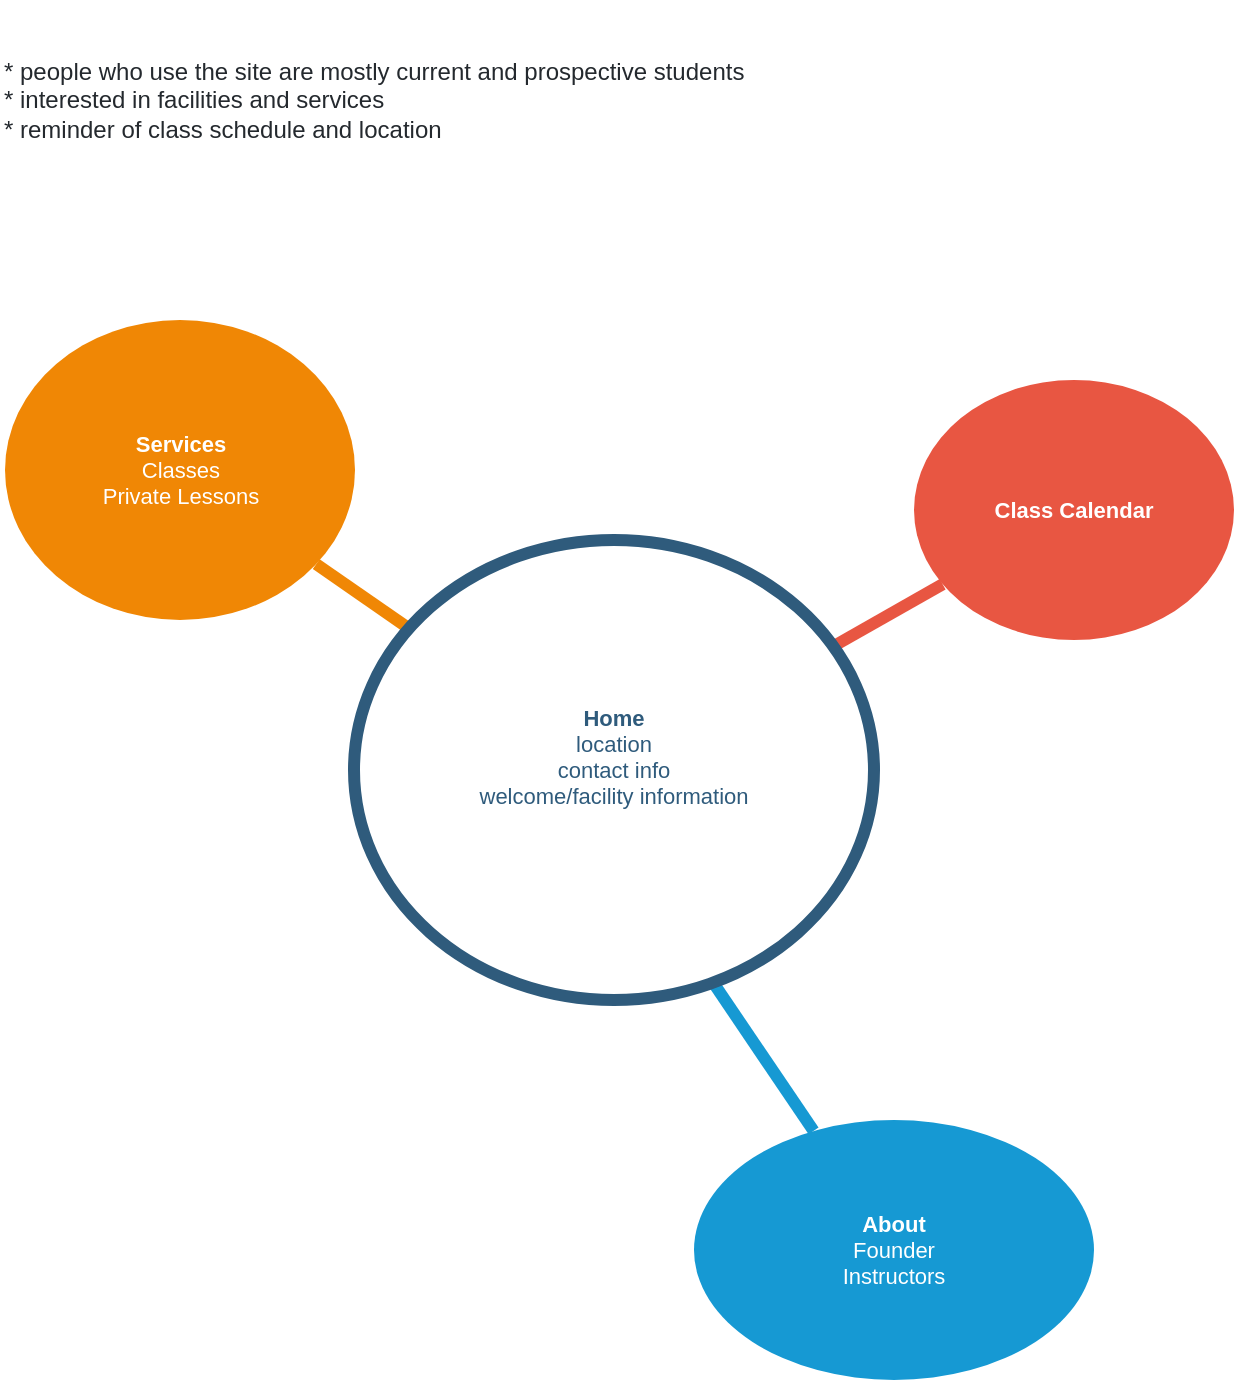 <mxfile version="12.3.6" type="device" pages="5"><diagram id="L84IyzjL10OnU8BNEAOn" name="Sitemap"><mxGraphModel dx="1422" dy="762" grid="1" gridSize="10" guides="1" tooltips="1" connect="1" arrows="1" fold="1" page="1" pageScale="1" pageWidth="1100" pageHeight="850" math="0" shadow="0"><root><mxCell id="8DNCLISw1m481xg_dpRJ-0"/><mxCell id="8DNCLISw1m481xg_dpRJ-1" parent="8DNCLISw1m481xg_dpRJ-0"/><mxCell id="8DNCLISw1m481xg_dpRJ-2" value="&lt;font style=&quot;font-size: 11px&quot;&gt;&lt;span style=&quot;font-size: 11px&quot;&gt;&lt;b&gt;About&lt;/b&gt;&lt;/span&gt;&lt;br style=&quot;font-size: 11px&quot;&gt;&lt;font style=&quot;font-size: 11px&quot;&gt;Founder&lt;/font&gt;&lt;br style=&quot;font-size: 11px&quot;&gt;&lt;font style=&quot;font-size: 11px&quot;&gt;Instructors&lt;/font&gt;&lt;br style=&quot;font-size: 11px&quot;&gt;&lt;/font&gt;" style="ellipse;whiteSpace=wrap;html=1;shadow=0;fontFamily=Helvetica;fontSize=11;fontColor=#FFFFFF;align=center;strokeWidth=3;fillColor=#1699D3;strokeColor=none;" parent="8DNCLISw1m481xg_dpRJ-1" vertex="1"><mxGeometry x="587" y="600" width="200" height="130" as="geometry"/></mxCell><mxCell id="8DNCLISw1m481xg_dpRJ-3" value="&lt;font style=&quot;font-size: 11px&quot;&gt;&lt;b&gt;Services&lt;/b&gt;&lt;/font&gt;&lt;br style=&quot;font-size: 11px&quot;&gt;Classes&lt;br style=&quot;font-size: 11px&quot;&gt;Private Lessons" style="ellipse;whiteSpace=wrap;html=1;shadow=0;fontFamily=Helvetica;fontSize=11;fontColor=#FFFFFF;align=center;strokeWidth=3;fillColor=#F08705;strokeColor=none;gradientColor=none;" parent="8DNCLISw1m481xg_dpRJ-1" vertex="1"><mxGeometry x="242.5" y="200" width="175" height="150" as="geometry"/></mxCell><mxCell id="8DNCLISw1m481xg_dpRJ-4" value="&lt;font style=&quot;font-size: 11px&quot;&gt;&lt;b&gt;Class Calendar&lt;/b&gt;&lt;/font&gt;" style="ellipse;whiteSpace=wrap;html=1;shadow=0;fontFamily=Helvetica;fontSize=11;fontColor=#FFFFFF;align=center;strokeWidth=3;fillColor=#E85642;strokeColor=none;" parent="8DNCLISw1m481xg_dpRJ-1" vertex="1"><mxGeometry x="697" y="230" width="160" height="130" as="geometry"/></mxCell><mxCell id="8DNCLISw1m481xg_dpRJ-5" style="endArrow=none;strokeWidth=6;strokeColor=#1699D3;html=1;fontSize=11;" parent="8DNCLISw1m481xg_dpRJ-1" target="8DNCLISw1m481xg_dpRJ-2" edge="1"><mxGeometry relative="1" as="geometry"><mxPoint x="561.868" y="479.963" as="sourcePoint"/></mxGeometry></mxCell><mxCell id="8DNCLISw1m481xg_dpRJ-6" style="endArrow=none;strokeWidth=6;strokeColor=#f08705;html=1;fontSize=11;" parent="8DNCLISw1m481xg_dpRJ-1" source="8DNCLISw1m481xg_dpRJ-8" target="8DNCLISw1m481xg_dpRJ-3" edge="1"><mxGeometry relative="1" as="geometry"/></mxCell><mxCell id="8DNCLISw1m481xg_dpRJ-7" style="endArrow=none;strokeWidth=6;strokeColor=#E85642;html=1;fontSize=11;" parent="8DNCLISw1m481xg_dpRJ-1" source="8DNCLISw1m481xg_dpRJ-8" target="8DNCLISw1m481xg_dpRJ-4" edge="1"><mxGeometry relative="1" as="geometry"/></mxCell><mxCell id="8DNCLISw1m481xg_dpRJ-8" value="Home&lt;br style=&quot;font-size: 11px;&quot;&gt;&lt;span style=&quot;font-weight: normal; font-size: 11px;&quot;&gt;location&lt;br style=&quot;font-size: 11px;&quot;&gt;contact info&lt;br style=&quot;font-size: 11px;&quot;&gt;welcome/facility information&lt;br style=&quot;font-size: 11px;&quot;&gt;&lt;br style=&quot;font-size: 11px;&quot;&gt;&lt;/span&gt;" style="ellipse;whiteSpace=wrap;html=1;shadow=0;fontFamily=Helvetica;fontSize=11;fontColor=#2F5B7C;align=center;strokeColor=#2F5B7C;strokeWidth=6;fillColor=#FFFFFF;fontStyle=1;gradientColor=none;" parent="8DNCLISw1m481xg_dpRJ-1" vertex="1"><mxGeometry x="417" y="310" width="260" height="230" as="geometry"/></mxCell><mxCell id="8DNCLISw1m481xg_dpRJ-9" value="&lt;span style=&quot;color: rgb(36 , 41 , 46) ; white-space: pre ; background-color: rgb(255 , 255 , 255) ; font-size: 12px&quot;&gt;* people who use the site are mostly current and prospective students&lt;br style=&quot;font-size: 12px&quot;&gt;* interested in facilities and services&lt;br style=&quot;font-size: 12px&quot;&gt;* reminder of class schedule and location&lt;br style=&quot;font-size: 12px&quot;&gt;&lt;/span&gt;" style="text;html=1;strokeColor=none;fillColor=none;align=left;verticalAlign=middle;whiteSpace=wrap;rounded=0;fontSize=12;" parent="8DNCLISw1m481xg_dpRJ-1" vertex="1"><mxGeometry x="240" y="40" width="400" height="100" as="geometry"/></mxCell></root></mxGraphModel></diagram><diagram name="Home Page (Lg Screen)" id="2cc2dc42-3aac-f2a9-1cec-7a8b7cbee084"><mxGraphModel dx="1422" dy="762" grid="1" gridSize="10" guides="1" tooltips="1" connect="1" arrows="1" fold="1" page="1" pageScale="1" pageWidth="1100" pageHeight="850" background="#ffffff" math="0" shadow="0"><root><mxCell id="0"/><mxCell id="1" parent="0"/><mxCell id="7026571954dc6520-1" value="B" style="strokeWidth=1;shadow=0;dashed=0;align=center;html=1;shape=mxgraph.mockup.containers.browserWindow;rSize=0;strokeColor=#666666;mainText=,;recursiveResize=0;rounded=0;labelBackgroundColor=none;fontFamily=Verdana;fontSize=12" parent="1" vertex="1"><mxGeometry x="30" y="20" width="1050" height="820" as="geometry"/></mxCell><mxCell id="7026571954dc6520-2" value="Home Page" style="strokeWidth=1;shadow=0;dashed=0;align=center;html=1;shape=mxgraph.mockup.containers.anchor;fontSize=17;fontColor=#666666;align=left;" parent="7026571954dc6520-1" vertex="1"><mxGeometry x="60" y="12" width="110" height="26" as="geometry"/></mxCell><mxCell id="7026571954dc6520-3" value="https://www.default.com" style="strokeWidth=1;shadow=0;dashed=0;align=center;html=1;shape=mxgraph.mockup.containers.anchor;rSize=0;fontSize=17;fontColor=#666666;align=left;" parent="7026571954dc6520-1" vertex="1"><mxGeometry x="130" y="60" width="250" height="26" as="geometry"/></mxCell><mxCell id="7026571954dc6520-4" value="Logo, Business Name" style="text;html=1;points=[];align=left;verticalAlign=top;spacingTop=-4;fontSize=30;fontFamily=Verdana" parent="7026571954dc6520-1" vertex="1"><mxGeometry x="30" y="140" width="340" height="50" as="geometry"/></mxCell><mxCell id="Wso6kZ-ekQe8syyYKVwN-1" value="" style="verticalLabelPosition=bottom;shadow=0;dashed=0;align=center;html=1;verticalAlign=top;strokeWidth=1;shape=mxgraph.mockup.markup.line;strokeColor=#999999;rounded=0;labelBackgroundColor=none;fillColor=#ffffff;fontFamily=Verdana;fontSize=12;fontColor=#000000;" parent="7026571954dc6520-1" vertex="1"><mxGeometry y="210" width="1050" height="20" as="geometry"/></mxCell><mxCell id="7026571954dc6520-17" value="Lorem ipsum dolor sit amet, consectetur adipisicing elit, sed do eiusmod tempor incididunt ut labore et dolore magna aliqua. Ut enim ad minim veniam, quis nostrud exercitation ullamco laboris nisi ut aliquip ex ea commodo consequat. Duis aute irure dolor in reprehenderit in voluptate velit esse cillum dolore eu fugiat nulla pariatur. Excepteur sint occaecat cupidatat non proident, sunt in culpa qui officia deserunt mollit anim id est laborum.&#10;Sed ut perspiciatis unde omnis iste natus error sit voluptatem accusantium doloremque laudantium, totam rem aperiam, eaque ipsa quae ab illo inventore veritatis et quasi architecto beatae vitae dicta sunt explicabo. Nemo enim ipsam voluptatem quia voluptas sit aspernatur aut odit aut fugit, sed quia consequuntur magni dolores eos qui ratione voluptatem sequi nesciunt. Neque porro quisquam est, qui dolorem ipsum quia dolor sit amet, consectetur, adipisci velit, sed quia non numquam eius modi tempora incidunt ut labore et dolore magnam aliquam quaerat voluptatem. Ut enim ad minima veniam, quis nostrum exercitationem ullam corporis suscipit laboriosam, nisi ut aliquid ex ea commodi consequatur? Quis autem vel eum iure reprehenderit qui in ea voluptate velit esse quam nihil molestiae consequatur, vel illum qui dolorem eum fugiat quo voluptas nulla pariatur?" style="text;spacingTop=-5;whiteSpace=wrap;html=1;align=left;fontSize=12;fontFamily=Helvetica;fillColor=none;strokeColor=none;rounded=0;shadow=1;labelBackgroundColor=none;" parent="7026571954dc6520-1" vertex="1"><mxGeometry x="85" y="270" width="570" height="240" as="geometry"/></mxCell><mxCell id="Wso6kZ-ekQe8syyYKVwN-3" value="" style="verticalLabelPosition=bottom;shadow=0;dashed=0;align=center;html=1;verticalAlign=top;strokeWidth=1;shape=mxgraph.mockup.markup.line;strokeColor=#999999;rounded=0;labelBackgroundColor=none;fillColor=#ffffff;fontFamily=Verdana;fontSize=12;fontColor=#000000;" parent="7026571954dc6520-1" vertex="1"><mxGeometry y="680" width="1050" height="20" as="geometry"/></mxCell><mxCell id="Wso6kZ-ekQe8syyYKVwN-5" value="Address&lt;br&gt;Phone Number&lt;br&gt;Email" style="text;html=1;points=[];align=left;verticalAlign=top;spacingTop=-4;fontSize=12;fontFamily=Verdana;whiteSpace=wrap;" parent="7026571954dc6520-1" vertex="1"><mxGeometry x="60" y="740" width="240" height="50" as="geometry"/></mxCell><mxCell id="Wso6kZ-ekQe8syyYKVwN-6" value="Lessons" style="text;html=1;points=[];align=left;verticalAlign=top;spacingTop=-4;fontSize=15;fontFamily=Verdana" parent="7026571954dc6520-1" vertex="1"><mxGeometry x="790" y="150" width="90" height="30" as="geometry"/></mxCell><mxCell id="Wso6kZ-ekQe8syyYKVwN-8" value="Calendar" style="text;html=1;points=[];align=left;verticalAlign=top;spacingTop=-4;fontSize=15;fontFamily=Verdana" parent="7026571954dc6520-1" vertex="1"><mxGeometry x="940" y="150" width="90" height="30" as="geometry"/></mxCell><mxCell id="Wso6kZ-ekQe8syyYKVwN-7" value="About" style="text;html=1;points=[];align=left;verticalAlign=top;spacingTop=-4;fontSize=15;fontFamily=Verdana" parent="7026571954dc6520-1" vertex="1"><mxGeometry x="870" y="150" width="60" height="30" as="geometry"/></mxCell><mxCell id="Wso6kZ-ekQe8syyYKVwN-9" value="" style="ellipse;whiteSpace=wrap;html=1;aspect=fixed;" parent="7026571954dc6520-1" vertex="1"><mxGeometry x="890" y="745" width="20" height="20" as="geometry"/></mxCell><mxCell id="Wso6kZ-ekQe8syyYKVwN-12" value="" style="ellipse;whiteSpace=wrap;html=1;aspect=fixed;" parent="7026571954dc6520-1" vertex="1"><mxGeometry x="1005" y="745" width="20" height="20" as="geometry"/></mxCell><mxCell id="Wso6kZ-ekQe8syyYKVwN-11" value="" style="ellipse;whiteSpace=wrap;html=1;aspect=fixed;" parent="7026571954dc6520-1" vertex="1"><mxGeometry x="970" y="745" width="20" height="20" as="geometry"/></mxCell><mxCell id="Wso6kZ-ekQe8syyYKVwN-10" value="" style="ellipse;whiteSpace=wrap;html=1;aspect=fixed;" parent="7026571954dc6520-1" vertex="1"><mxGeometry x="930" y="745" width="20" height="20" as="geometry"/></mxCell><mxCell id="Ujn9OaRIDMTXZh33SXi8-1" value="Social media glyphs" style="text;html=1;points=[];align=left;verticalAlign=top;spacingTop=-4;fontSize=12;fontFamily=Verdana;whiteSpace=wrap;" parent="7026571954dc6520-1" vertex="1"><mxGeometry x="895" y="720" width="130" height="20" as="geometry"/></mxCell><mxCell id="4h4MVf6_MrKVm1GeQac4-1" value="Large Screen" style="strokeWidth=1;shadow=0;dashed=0;align=center;html=1;shape=mxgraph.mockup.containers.anchor;fontSize=17;fontColor=#666666;align=left;fontStyle=3" vertex="1" parent="7026571954dc6520-1"><mxGeometry x="180" y="12" width="110" height="26" as="geometry"/></mxCell></root></mxGraphModel></diagram><diagram id="e-QLTIw4XMfSmf0PjhMm" name="Lessons Page (Lg Screen)"><mxGraphModel dx="1422" dy="762" grid="1" gridSize="10" guides="1" tooltips="1" connect="1" arrows="1" fold="1" page="1" pageScale="1" pageWidth="1100" pageHeight="850" math="0" shadow="0"><root><mxCell id="hi3MsaNPfAynI3iVSK7y-0"/><mxCell id="hi3MsaNPfAynI3iVSK7y-1" parent="hi3MsaNPfAynI3iVSK7y-0"/><mxCell id="MTnYuMlKrfxrce4P9HBs-0" value="" style="strokeWidth=1;shadow=0;dashed=0;align=center;html=1;shape=mxgraph.mockup.containers.browserWindow;rSize=0;strokeColor=#666666;mainText=,;recursiveResize=0;rounded=0;labelBackgroundColor=none;fontFamily=Verdana;fontSize=12" parent="hi3MsaNPfAynI3iVSK7y-1" vertex="1"><mxGeometry x="30" y="20" width="1050" height="820" as="geometry"/></mxCell><mxCell id="MTnYuMlKrfxrce4P9HBs-1" value="Lessons Page" style="strokeWidth=1;shadow=0;dashed=0;align=center;html=1;shape=mxgraph.mockup.containers.anchor;fontSize=17;fontColor=#666666;align=left;" parent="MTnYuMlKrfxrce4P9HBs-0" vertex="1"><mxGeometry x="60" y="12" width="110" height="26" as="geometry"/></mxCell><mxCell id="MTnYuMlKrfxrce4P9HBs-2" value="https://www.default.com" style="strokeWidth=1;shadow=0;dashed=0;align=center;html=1;shape=mxgraph.mockup.containers.anchor;rSize=0;fontSize=17;fontColor=#666666;align=left;" parent="MTnYuMlKrfxrce4P9HBs-0" vertex="1"><mxGeometry x="130" y="60" width="250" height="26" as="geometry"/></mxCell><mxCell id="MTnYuMlKrfxrce4P9HBs-3" value="Home" style="text;html=1;points=[];align=left;verticalAlign=top;spacingTop=-4;fontSize=15;fontFamily=Verdana" parent="MTnYuMlKrfxrce4P9HBs-0" vertex="1"><mxGeometry x="820" y="165" width="60" height="30" as="geometry"/></mxCell><mxCell id="MTnYuMlKrfxrce4P9HBs-4" value="Calendar" style="text;html=1;points=[];align=left;verticalAlign=top;spacingTop=-4;fontSize=15;fontFamily=Verdana" parent="MTnYuMlKrfxrce4P9HBs-0" vertex="1"><mxGeometry x="960" y="165" width="90" height="30" as="geometry"/></mxCell><mxCell id="MTnYuMlKrfxrce4P9HBs-5" value="About" style="text;html=1;points=[];align=left;verticalAlign=top;spacingTop=-4;fontSize=15;fontFamily=Verdana" parent="MTnYuMlKrfxrce4P9HBs-0" vertex="1"><mxGeometry x="890" y="165" width="60" height="30" as="geometry"/></mxCell><mxCell id="MTnYuMlKrfxrce4P9HBs-6" value="" style="verticalLabelPosition=bottom;shadow=0;dashed=0;align=center;html=1;verticalAlign=top;strokeWidth=1;shape=mxgraph.mockup.markup.line;strokeColor=#999999;rounded=0;labelBackgroundColor=none;fillColor=#ffffff;fontFamily=Verdana;fontSize=12;fontColor=#000000;" parent="MTnYuMlKrfxrce4P9HBs-0" vertex="1"><mxGeometry y="210" width="1050" height="20" as="geometry"/></mxCell><mxCell id="MTnYuMlKrfxrce4P9HBs-7" value="" style="verticalLabelPosition=bottom;shadow=0;dashed=0;align=center;html=1;verticalAlign=top;strokeWidth=1;shape=mxgraph.mockup.markup.line;strokeColor=#999999;rounded=0;labelBackgroundColor=none;fillColor=#ffffff;fontFamily=Verdana;fontSize=12;fontColor=#000000;" parent="MTnYuMlKrfxrce4P9HBs-0" vertex="1"><mxGeometry y="705" width="1050" height="20" as="geometry"/></mxCell><mxCell id="MTnYuMlKrfxrce4P9HBs-8" value="Logo, Business Name" style="text;html=1;points=[];align=left;verticalAlign=top;spacingTop=-4;fontSize=30;fontFamily=Verdana" parent="MTnYuMlKrfxrce4P9HBs-0" vertex="1"><mxGeometry x="40" y="140" width="340" height="50" as="geometry"/></mxCell><mxCell id="MTnYuMlKrfxrce4P9HBs-9" value="Location&lt;br&gt;Phone Number&lt;br&gt;Email&lt;br&gt;" style="text;html=1;points=[];align=left;verticalAlign=top;spacingTop=-4;fontSize=12;fontFamily=Verdana;whiteSpace=wrap;" parent="MTnYuMlKrfxrce4P9HBs-0" vertex="1"><mxGeometry x="40" y="750" width="240" height="40" as="geometry"/></mxCell><mxCell id="MTnYuMlKrfxrce4P9HBs-10" value="" style="ellipse;whiteSpace=wrap;html=1;aspect=fixed;" parent="MTnYuMlKrfxrce4P9HBs-0" vertex="1"><mxGeometry x="860" y="750" width="30" height="30" as="geometry"/></mxCell><mxCell id="MTnYuMlKrfxrce4P9HBs-11" value="" style="ellipse;whiteSpace=wrap;html=1;aspect=fixed;" parent="MTnYuMlKrfxrce4P9HBs-0" vertex="1"><mxGeometry x="990" y="750" width="30" height="30" as="geometry"/></mxCell><mxCell id="MTnYuMlKrfxrce4P9HBs-12" value="" style="ellipse;whiteSpace=wrap;html=1;aspect=fixed;" parent="MTnYuMlKrfxrce4P9HBs-0" vertex="1"><mxGeometry x="945" y="750" width="30" height="30" as="geometry"/></mxCell><mxCell id="MTnYuMlKrfxrce4P9HBs-13" value="" style="ellipse;whiteSpace=wrap;html=1;aspect=fixed;" parent="MTnYuMlKrfxrce4P9HBs-0" vertex="1"><mxGeometry x="902.5" y="750" width="30" height="30" as="geometry"/></mxCell><mxCell id="MTnYuMlKrfxrce4P9HBs-14" value="Classes" style="text;html=1;points=[];align=left;verticalAlign=top;spacingTop=-4;fontSize=15;fontFamily=Verdana" parent="MTnYuMlKrfxrce4P9HBs-0" vertex="1"><mxGeometry x="435" y="240" width="170" height="30" as="geometry"/></mxCell><mxCell id="MTnYuMlKrfxrce4P9HBs-15" value="Private Lessons" style="text;html=1;points=[];align=left;verticalAlign=top;spacingTop=-4;fontSize=15;fontFamily=Verdana" parent="MTnYuMlKrfxrce4P9HBs-0" vertex="1"><mxGeometry x="550" y="240" width="170" height="30" as="geometry"/></mxCell><mxCell id="MTnYuMlKrfxrce4P9HBs-16" value="" style="verticalLabelPosition=bottom;shadow=0;dashed=0;align=center;html=1;verticalAlign=top;strokeWidth=1;shape=mxgraph.mockup.markup.line;strokeColor=#999999;rounded=0;labelBackgroundColor=none;fillColor=#ffffff;fontFamily=Verdana;fontSize=12;fontColor=#000000;" parent="MTnYuMlKrfxrce4P9HBs-0" vertex="1"><mxGeometry y="270" width="1050" height="20" as="geometry"/></mxCell><mxCell id="MTnYuMlKrfxrce4P9HBs-17" value="Class1" style="text;html=1;points=[];align=left;verticalAlign=top;spacingTop=-4;fontSize=15;fontFamily=Verdana" parent="MTnYuMlKrfxrce4P9HBs-0" vertex="1"><mxGeometry x="255" y="302.5" width="170" height="30" as="geometry"/></mxCell><mxCell id="MTnYuMlKrfxrce4P9HBs-18" value="Lorem ipsum dolor sit amet, consectetur adipisicing elit, sed do eiusmod tempor incididunt ut labore et dolore magna aliqua. Ut enim ad minim veniam, quis nostrud exercitation ullamco laboris nisi ut aliquip ex ea commodo consequat. Duis aute irure dolor in reprehenderit in voluptate velit esse cillum dolore eu fugiat nulla pariatur. Excepteur sint occaecat cupidatat non proident, sunt in culpa qui officia deserunt mollit anim id est laborum.&lt;br&gt;" style="text;spacingTop=-5;whiteSpace=wrap;html=1;align=left;fontSize=12;fontFamily=Helvetica;fillColor=none;strokeColor=none;rounded=0;shadow=1;labelBackgroundColor=none;" parent="MTnYuMlKrfxrce4P9HBs-0" vertex="1"><mxGeometry x="255" y="347.5" width="570" height="90" as="geometry"/></mxCell><mxCell id="MTnYuMlKrfxrce4P9HBs-19" value="Private Lessons" style="text;html=1;points=[];align=left;verticalAlign=top;spacingTop=-4;fontSize=15;fontFamily=Verdana" parent="MTnYuMlKrfxrce4P9HBs-0" vertex="1"><mxGeometry x="255" y="494" width="170" height="30" as="geometry"/></mxCell><mxCell id="MTnYuMlKrfxrce4P9HBs-20" value="Lorem ipsum dolor sit amet, consectetur adipisicing elit, sed do eiusmod tempor incididunt ut labore et dolore magna aliqua. Ut enim ad minim veniam, quis nostrud exercitation ullamco laboris nisi ut aliquip ex ea commodo consequat. Duis aute irure dolor in reprehenderit in voluptate velit esse cillum dolore eu fugiat nulla pariatur. Excepteur sint occaecat cupidatat non proident, sunt in culpa qui officia deserunt mollit anim id est laborum.&lt;br&gt;" style="text;spacingTop=-5;whiteSpace=wrap;html=1;align=left;fontSize=12;fontFamily=Helvetica;fillColor=none;strokeColor=none;rounded=0;shadow=1;labelBackgroundColor=none;" parent="MTnYuMlKrfxrce4P9HBs-0" vertex="1"><mxGeometry x="255" y="524" width="570" height="90" as="geometry"/></mxCell><mxCell id="MTnYuMlKrfxrce4P9HBs-21" value=".&lt;br&gt;.&lt;br&gt;." style="text;html=1;points=[];align=left;verticalAlign=top;spacingTop=-4;fontSize=12;fontFamily=Verdana;whiteSpace=wrap;" parent="MTnYuMlKrfxrce4P9HBs-0" vertex="1"><mxGeometry x="530" y="424" width="20" height="40" as="geometry"/></mxCell><mxCell id="0n8YI0Fpqsu-uqxoHCaY-0" value=".&lt;br&gt;.&lt;br&gt;." style="text;html=1;points=[];align=left;verticalAlign=top;spacingTop=-4;fontSize=12;fontFamily=Verdana;whiteSpace=wrap;" parent="MTnYuMlKrfxrce4P9HBs-0" vertex="1"><mxGeometry x="515" y="614" width="20" height="40" as="geometry"/></mxCell><mxCell id="r8UlM25DSdFi_g6cFzzs-0" value="Large Screen" style="strokeWidth=1;shadow=0;dashed=0;align=center;html=1;shape=mxgraph.mockup.containers.anchor;fontSize=17;fontColor=#666666;align=left;fontStyle=3" vertex="1" parent="hi3MsaNPfAynI3iVSK7y-1"><mxGeometry x="210" y="32" width="110" height="26" as="geometry"/></mxCell></root></mxGraphModel></diagram><diagram id="7eX0hYOqZU9MsGpEHEnu" name="Home Page (Sm Screen)"><mxGraphModel dx="1422" dy="762" grid="1" gridSize="10" guides="1" tooltips="1" connect="1" arrows="1" fold="1" page="1" pageScale="1" pageWidth="1100" pageHeight="850" math="0" shadow="0"><root><mxCell id="VQ928LU02Ma_O4mOLj5o-0"/><mxCell id="VQ928LU02Ma_O4mOLj5o-1" parent="VQ928LU02Ma_O4mOLj5o-0"/><mxCell id="QyIxKjhCnNS3GnvjS0z9-0" value="B" style="strokeWidth=1;shadow=0;dashed=0;align=center;html=1;shape=mxgraph.mockup.containers.browserWindow;rSize=0;strokeColor=#666666;mainText=,;recursiveResize=0;rounded=0;labelBackgroundColor=none;fontFamily=Verdana;fontSize=12" vertex="1" parent="VQ928LU02Ma_O4mOLj5o-1"><mxGeometry x="280" y="15" width="630" height="820" as="geometry"/></mxCell><mxCell id="QyIxKjhCnNS3GnvjS0z9-1" value="Home Page" style="strokeWidth=1;shadow=0;dashed=0;align=center;html=1;shape=mxgraph.mockup.containers.anchor;fontSize=17;fontColor=#666666;align=left;" vertex="1" parent="QyIxKjhCnNS3GnvjS0z9-0"><mxGeometry x="60" y="12" width="110" height="26" as="geometry"/></mxCell><mxCell id="QyIxKjhCnNS3GnvjS0z9-2" value="https://www.default.com" style="strokeWidth=1;shadow=0;dashed=0;align=center;html=1;shape=mxgraph.mockup.containers.anchor;rSize=0;fontSize=17;fontColor=#666666;align=left;" vertex="1" parent="QyIxKjhCnNS3GnvjS0z9-0"><mxGeometry x="130" y="60" width="250" height="26" as="geometry"/></mxCell><mxCell id="QyIxKjhCnNS3GnvjS0z9-3" value="Logo, Business Name" style="text;html=1;points=[];align=left;verticalAlign=top;spacingTop=-4;fontSize=30;fontFamily=Verdana" vertex="1" parent="QyIxKjhCnNS3GnvjS0z9-0"><mxGeometry x="160" y="140" width="340" height="50" as="geometry"/></mxCell><mxCell id="QyIxKjhCnNS3GnvjS0z9-4" value="" style="verticalLabelPosition=bottom;shadow=0;dashed=0;align=center;html=1;verticalAlign=top;strokeWidth=1;shape=mxgraph.mockup.markup.line;strokeColor=#999999;rounded=0;labelBackgroundColor=none;fillColor=#ffffff;fontFamily=Verdana;fontSize=12;fontColor=#000000;" vertex="1" parent="QyIxKjhCnNS3GnvjS0z9-0"><mxGeometry y="210" width="630" height="20" as="geometry"/></mxCell><mxCell id="QyIxKjhCnNS3GnvjS0z9-5" value="Lorem ipsum dolor sit amet, consectetur adipisicing elit, sed do eiusmod tempor incididunt ut labore et dolore magna aliqua. Ut enim ad minim veniam, quis nostrud exercitation ullamco laboris nisi ut aliquip ex ea commodo consequat. Duis aute irure dolor in reprehenderit in voluptate velit esse cillum dolore eu fugiat nulla pariatur. Excepteur sint occaecat cupidatat non proident, sunt in culpa qui officia deserunt mollit anim id est laborum.&#10;Sed ut perspiciatis unde omnis iste natus error sit voluptatem accusantium doloremque laudantium, totam rem aperiam, eaque ipsa quae ab illo inventore veritatis et quasi architecto beatae vitae dicta sunt explicabo. Nemo enim ipsam voluptatem quia voluptas sit aspernatur aut odit aut fugit, sed quia consequuntur magni dolores eos qui ratione voluptatem sequi nesciunt. Neque porro quisquam est, qui dolorem ipsum quia dolor sit amet, consectetur, adipisci velit, sed quia non numquam eius modi tempora incidunt ut labore et dolore magnam aliquam quaerat voluptatem. Ut enim ad minima veniam, quis nostrum exercitationem ullam corporis suscipit laboriosam, nisi ut aliquid ex ea commodi consequatur? Quis autem vel eum iure reprehenderit qui in ea voluptate velit esse quam nihil molestiae consequatur, vel illum qui dolorem eum fugiat quo voluptas nulla pariatur?" style="text;spacingTop=-5;whiteSpace=wrap;html=1;align=left;fontSize=12;fontFamily=Helvetica;fillColor=none;strokeColor=none;rounded=0;shadow=1;labelBackgroundColor=none;" vertex="1" parent="QyIxKjhCnNS3GnvjS0z9-0"><mxGeometry x="90" y="265" width="450" height="260" as="geometry"/></mxCell><mxCell id="PoT11aVB8Migjq2NdS-m-1" value="" style="verticalLabelPosition=bottom;shadow=0;dashed=0;align=center;html=1;verticalAlign=top;strokeWidth=1;shape=mxgraph.mockup.markup.line;strokeColor=#999999;rounded=0;labelBackgroundColor=none;fillColor=#ffffff;fontFamily=Verdana;fontSize=12;fontColor=#000000;" vertex="1" parent="QyIxKjhCnNS3GnvjS0z9-0"><mxGeometry y="635" width="630" height="20" as="geometry"/></mxCell><mxCell id="QyIxKjhCnNS3GnvjS0z9-11" value="" style="ellipse;whiteSpace=wrap;html=1;aspect=fixed;align=center;" vertex="1" parent="QyIxKjhCnNS3GnvjS0z9-0"><mxGeometry x="245" y="755" width="20" height="20" as="geometry"/></mxCell><mxCell id="QyIxKjhCnNS3GnvjS0z9-12" value="" style="ellipse;whiteSpace=wrap;html=1;aspect=fixed;align=center;" vertex="1" parent="QyIxKjhCnNS3GnvjS0z9-0"><mxGeometry x="360" y="755" width="20" height="20" as="geometry"/></mxCell><mxCell id="QyIxKjhCnNS3GnvjS0z9-13" value="" style="ellipse;whiteSpace=wrap;html=1;aspect=fixed;align=center;" vertex="1" parent="QyIxKjhCnNS3GnvjS0z9-0"><mxGeometry x="325" y="755" width="20" height="20" as="geometry"/></mxCell><mxCell id="QyIxKjhCnNS3GnvjS0z9-14" value="" style="ellipse;whiteSpace=wrap;html=1;aspect=fixed;align=center;" vertex="1" parent="QyIxKjhCnNS3GnvjS0z9-0"><mxGeometry x="285" y="755" width="20" height="20" as="geometry"/></mxCell><mxCell id="QyIxKjhCnNS3GnvjS0z9-15" value="Social media glyphs" style="text;html=1;points=[];align=center;verticalAlign=top;spacingTop=-4;fontSize=12;fontFamily=Verdana;whiteSpace=wrap;" vertex="1" parent="QyIxKjhCnNS3GnvjS0z9-0"><mxGeometry x="250" y="730" width="130" height="20" as="geometry"/></mxCell><mxCell id="QyIxKjhCnNS3GnvjS0z9-16" value="Small Screen" style="strokeWidth=1;shadow=0;dashed=0;align=center;html=1;shape=mxgraph.mockup.containers.anchor;fontSize=17;fontColor=#666666;align=left;fontStyle=3" vertex="1" parent="QyIxKjhCnNS3GnvjS0z9-0"><mxGeometry x="180" y="12" width="110" height="26" as="geometry"/></mxCell><mxCell id="QyIxKjhCnNS3GnvjS0z9-8" value="Menu Icon" style="text;html=1;points=[];align=left;verticalAlign=top;spacingTop=-4;fontSize=15;fontFamily=Verdana" vertex="1" parent="QyIxKjhCnNS3GnvjS0z9-0"><mxGeometry x="25" y="150" width="90" height="30" as="geometry"/></mxCell><mxCell id="QyIxKjhCnNS3GnvjS0z9-7" value="Address&lt;br&gt;Phone Number&lt;br&gt;Email" style="text;html=1;points=[];align=center;verticalAlign=top;spacingTop=-4;fontSize=12;fontFamily=Verdana;whiteSpace=wrap;" vertex="1" parent="QyIxKjhCnNS3GnvjS0z9-0"><mxGeometry x="195" y="665" width="240" height="50" as="geometry"/></mxCell></root></mxGraphModel></diagram><diagram id="vSmvYruqzyIf0TXzPMCo" name="Lessons (Sm Screen)"><mxGraphModel dx="1422" dy="762" grid="1" gridSize="10" guides="1" tooltips="1" connect="1" arrows="1" fold="1" page="1" pageScale="1" pageWidth="1100" pageHeight="850" math="0" shadow="0"><root><mxCell id="iZT5WkRa7leWgxSaAgOl-0"/><mxCell id="iZT5WkRa7leWgxSaAgOl-1" parent="iZT5WkRa7leWgxSaAgOl-0"/><mxCell id="eYo6fP4D8MKkidFACx_C-0" value="" style="strokeWidth=1;shadow=0;dashed=0;align=center;html=1;shape=mxgraph.mockup.containers.browserWindow;rSize=0;strokeColor=#666666;mainText=,;recursiveResize=0;rounded=0;labelBackgroundColor=none;fontFamily=Verdana;fontSize=12" vertex="1" parent="iZT5WkRa7leWgxSaAgOl-1"><mxGeometry x="280" y="15" width="630" height="820" as="geometry"/></mxCell><mxCell id="eYo6fP4D8MKkidFACx_C-1" value="Lessons" style="strokeWidth=1;shadow=0;dashed=0;align=center;html=1;shape=mxgraph.mockup.containers.anchor;fontSize=17;fontColor=#666666;align=left;" vertex="1" parent="eYo6fP4D8MKkidFACx_C-0"><mxGeometry x="60" y="12" width="110" height="26" as="geometry"/></mxCell><mxCell id="eYo6fP4D8MKkidFACx_C-2" value="https://www.default.com" style="strokeWidth=1;shadow=0;dashed=0;align=center;html=1;shape=mxgraph.mockup.containers.anchor;rSize=0;fontSize=17;fontColor=#666666;align=left;" vertex="1" parent="eYo6fP4D8MKkidFACx_C-0"><mxGeometry x="130" y="60" width="250" height="26" as="geometry"/></mxCell><mxCell id="eYo6fP4D8MKkidFACx_C-3" value="Logo, Business Name" style="text;html=1;points=[];align=left;verticalAlign=top;spacingTop=-4;fontSize=30;fontFamily=Verdana" vertex="1" parent="eYo6fP4D8MKkidFACx_C-0"><mxGeometry x="160" y="140" width="340" height="50" as="geometry"/></mxCell><mxCell id="eYo6fP4D8MKkidFACx_C-4" value="" style="verticalLabelPosition=bottom;shadow=0;dashed=0;align=center;html=1;verticalAlign=top;strokeWidth=1;shape=mxgraph.mockup.markup.line;strokeColor=#999999;rounded=0;labelBackgroundColor=none;fillColor=#ffffff;fontFamily=Verdana;fontSize=12;fontColor=#000000;" vertex="1" parent="eYo6fP4D8MKkidFACx_C-0"><mxGeometry y="210" width="630" height="20" as="geometry"/></mxCell><mxCell id="cRXa_koMQeU7VjI4U18Z-2" value="" style="verticalLabelPosition=bottom;shadow=0;dashed=0;align=center;html=1;verticalAlign=top;strokeWidth=1;shape=mxgraph.mockup.markup.line;strokeColor=#999999;rounded=0;labelBackgroundColor=none;fillColor=#ffffff;fontFamily=Verdana;fontSize=12;fontColor=#000000;" vertex="1" parent="eYo6fP4D8MKkidFACx_C-0"><mxGeometry y="250" width="630" height="20" as="geometry"/></mxCell><mxCell id="eYo6fP4D8MKkidFACx_C-6" value="" style="verticalLabelPosition=bottom;shadow=0;dashed=0;align=center;html=1;verticalAlign=top;strokeWidth=1;shape=mxgraph.mockup.markup.line;strokeColor=#999999;rounded=0;labelBackgroundColor=none;fillColor=#ffffff;fontFamily=Verdana;fontSize=12;fontColor=#000000;" vertex="1" parent="eYo6fP4D8MKkidFACx_C-0"><mxGeometry y="645" width="630" height="20" as="geometry"/></mxCell><mxCell id="eYo6fP4D8MKkidFACx_C-7" value="" style="ellipse;whiteSpace=wrap;html=1;aspect=fixed;align=center;" vertex="1" parent="eYo6fP4D8MKkidFACx_C-0"><mxGeometry x="245" y="755" width="20" height="20" as="geometry"/></mxCell><mxCell id="eYo6fP4D8MKkidFACx_C-8" value="" style="ellipse;whiteSpace=wrap;html=1;aspect=fixed;align=center;" vertex="1" parent="eYo6fP4D8MKkidFACx_C-0"><mxGeometry x="360" y="755" width="20" height="20" as="geometry"/></mxCell><mxCell id="eYo6fP4D8MKkidFACx_C-9" value="" style="ellipse;whiteSpace=wrap;html=1;aspect=fixed;align=center;" vertex="1" parent="eYo6fP4D8MKkidFACx_C-0"><mxGeometry x="325" y="755" width="20" height="20" as="geometry"/></mxCell><mxCell id="eYo6fP4D8MKkidFACx_C-10" value="" style="ellipse;whiteSpace=wrap;html=1;aspect=fixed;align=center;" vertex="1" parent="eYo6fP4D8MKkidFACx_C-0"><mxGeometry x="285" y="755" width="20" height="20" as="geometry"/></mxCell><mxCell id="eYo6fP4D8MKkidFACx_C-11" value="Social media glyphs" style="text;html=1;points=[];align=center;verticalAlign=top;spacingTop=-4;fontSize=12;fontFamily=Verdana;whiteSpace=wrap;" vertex="1" parent="eYo6fP4D8MKkidFACx_C-0"><mxGeometry x="250" y="730" width="130" height="20" as="geometry"/></mxCell><mxCell id="eYo6fP4D8MKkidFACx_C-12" value="Small Screen" style="strokeWidth=1;shadow=0;dashed=0;align=center;html=1;shape=mxgraph.mockup.containers.anchor;fontSize=17;fontColor=#666666;align=left;fontStyle=3" vertex="1" parent="eYo6fP4D8MKkidFACx_C-0"><mxGeometry x="180" y="12" width="110" height="26" as="geometry"/></mxCell><mxCell id="eYo6fP4D8MKkidFACx_C-13" value="Menu Icon" style="text;html=1;points=[];align=left;verticalAlign=top;spacingTop=-4;fontSize=15;fontFamily=Verdana" vertex="1" parent="eYo6fP4D8MKkidFACx_C-0"><mxGeometry x="25" y="150" width="90" height="30" as="geometry"/></mxCell><mxCell id="eYo6fP4D8MKkidFACx_C-14" value="Address&lt;br&gt;Phone Number&lt;br&gt;Email" style="text;html=1;points=[];align=center;verticalAlign=top;spacingTop=-4;fontSize=12;fontFamily=Verdana;whiteSpace=wrap;" vertex="1" parent="eYo6fP4D8MKkidFACx_C-0"><mxGeometry x="195" y="675" width="240" height="50" as="geometry"/></mxCell><mxCell id="cRXa_koMQeU7VjI4U18Z-1" value="Private Lessons" style="text;html=1;points=[];align=center;verticalAlign=middle;spacingTop=-4;fontSize=12;fontFamily=Verdana" vertex="1" parent="eYo6fP4D8MKkidFACx_C-0"><mxGeometry x="285" y="230" width="170" height="30" as="geometry"/></mxCell><mxCell id="cRXa_koMQeU7VjI4U18Z-0" value="Classes" style="text;html=1;points=[];align=center;verticalAlign=middle;spacingTop=-4;fontSize=12;fontFamily=Verdana" vertex="1" parent="eYo6fP4D8MKkidFACx_C-0"><mxGeometry x="170" y="230" width="170" height="30" as="geometry"/></mxCell><mxCell id="wui2YIQSfGKROvZqNubU-1" value="Lorem ipsum dolor sit amet, consectetur adipisicing elit, sed do eiusmod tempor incididunt ut labore et dolore magna aliqua. Ut enim ad minim veniam, quis nostrud exercitation ullamco laboris nisi ut aliquip ex ea commodo consequat. Duis aute irure dolor in reprehenderit in voluptate velit esse cillum dolore eu fugiat nulla pariatur. Excepteur sint occaecat cupidatat non proident, sunt in culpa qui officia deserunt mollit anim id est laborum.&lt;br style=&quot;font-size: 10px;&quot;&gt;" style="text;spacingTop=-5;whiteSpace=wrap;html=1;align=left;fontSize=10;fontFamily=Helvetica;fillColor=none;strokeColor=none;rounded=0;shadow=1;labelBackgroundColor=none;" vertex="1" parent="eYo6fP4D8MKkidFACx_C-0"><mxGeometry x="130" y="300" width="350" height="75" as="geometry"/></mxCell><mxCell id="wui2YIQSfGKROvZqNubU-0" value="Class1" style="text;html=1;points=[];align=left;verticalAlign=top;spacingTop=-4;fontSize=12;fontFamily=Verdana" vertex="1" parent="eYo6fP4D8MKkidFACx_C-0"><mxGeometry x="130" y="270" width="170" height="30" as="geometry"/></mxCell><mxCell id="wui2YIQSfGKROvZqNubU-4" value=".&lt;br&gt;.&lt;br&gt;." style="text;html=1;points=[];align=left;verticalAlign=top;spacingTop=-4;fontSize=12;fontFamily=Verdana;whiteSpace=wrap;" vertex="1" parent="eYo6fP4D8MKkidFACx_C-0"><mxGeometry x="305" y="372.5" width="20" height="40" as="geometry"/></mxCell><mxCell id="wui2YIQSfGKROvZqNubU-5" value=".&lt;br&gt;.&lt;br&gt;." style="text;html=1;points=[];align=left;verticalAlign=top;spacingTop=-4;fontSize=12;fontFamily=Verdana;whiteSpace=wrap;" vertex="1" parent="eYo6fP4D8MKkidFACx_C-0"><mxGeometry x="300" y="540" width="20" height="40" as="geometry"/></mxCell><mxCell id="wui2YIQSfGKROvZqNubU-2" value="Private Lessons" style="text;html=1;points=[];align=left;verticalAlign=top;spacingTop=-4;fontSize=13;fontFamily=Verdana" vertex="1" parent="eYo6fP4D8MKkidFACx_C-0"><mxGeometry x="130" y="415" width="170" height="30" as="geometry"/></mxCell><mxCell id="cRXa_koMQeU7VjI4U18Z-4" value="Lorem ipsum dolor sit amet, consectetur adipisicing elit, sed do eiusmod tempor incididunt ut labore et dolore magna aliqua. Ut enim ad minim veniam, quis nostrud exercitation ullamco laboris nisi ut aliquip ex ea commodo consequat. Duis aute irure dolor in reprehenderit in voluptate velit esse cillum dolore eu fugiat nulla pariatur. Excepteur sint occaecat cupidatat non proident, sunt in culpa qui officia deserunt mollit anim id est laborum.&lt;br style=&quot;font-size: 10px;&quot;&gt;" style="text;spacingTop=-5;whiteSpace=wrap;html=1;align=left;fontSize=10;fontFamily=Helvetica;fillColor=none;strokeColor=none;rounded=0;shadow=1;labelBackgroundColor=none;" vertex="1" parent="eYo6fP4D8MKkidFACx_C-0"><mxGeometry x="130" y="445" width="350" height="75" as="geometry"/></mxCell></root></mxGraphModel></diagram></mxfile>